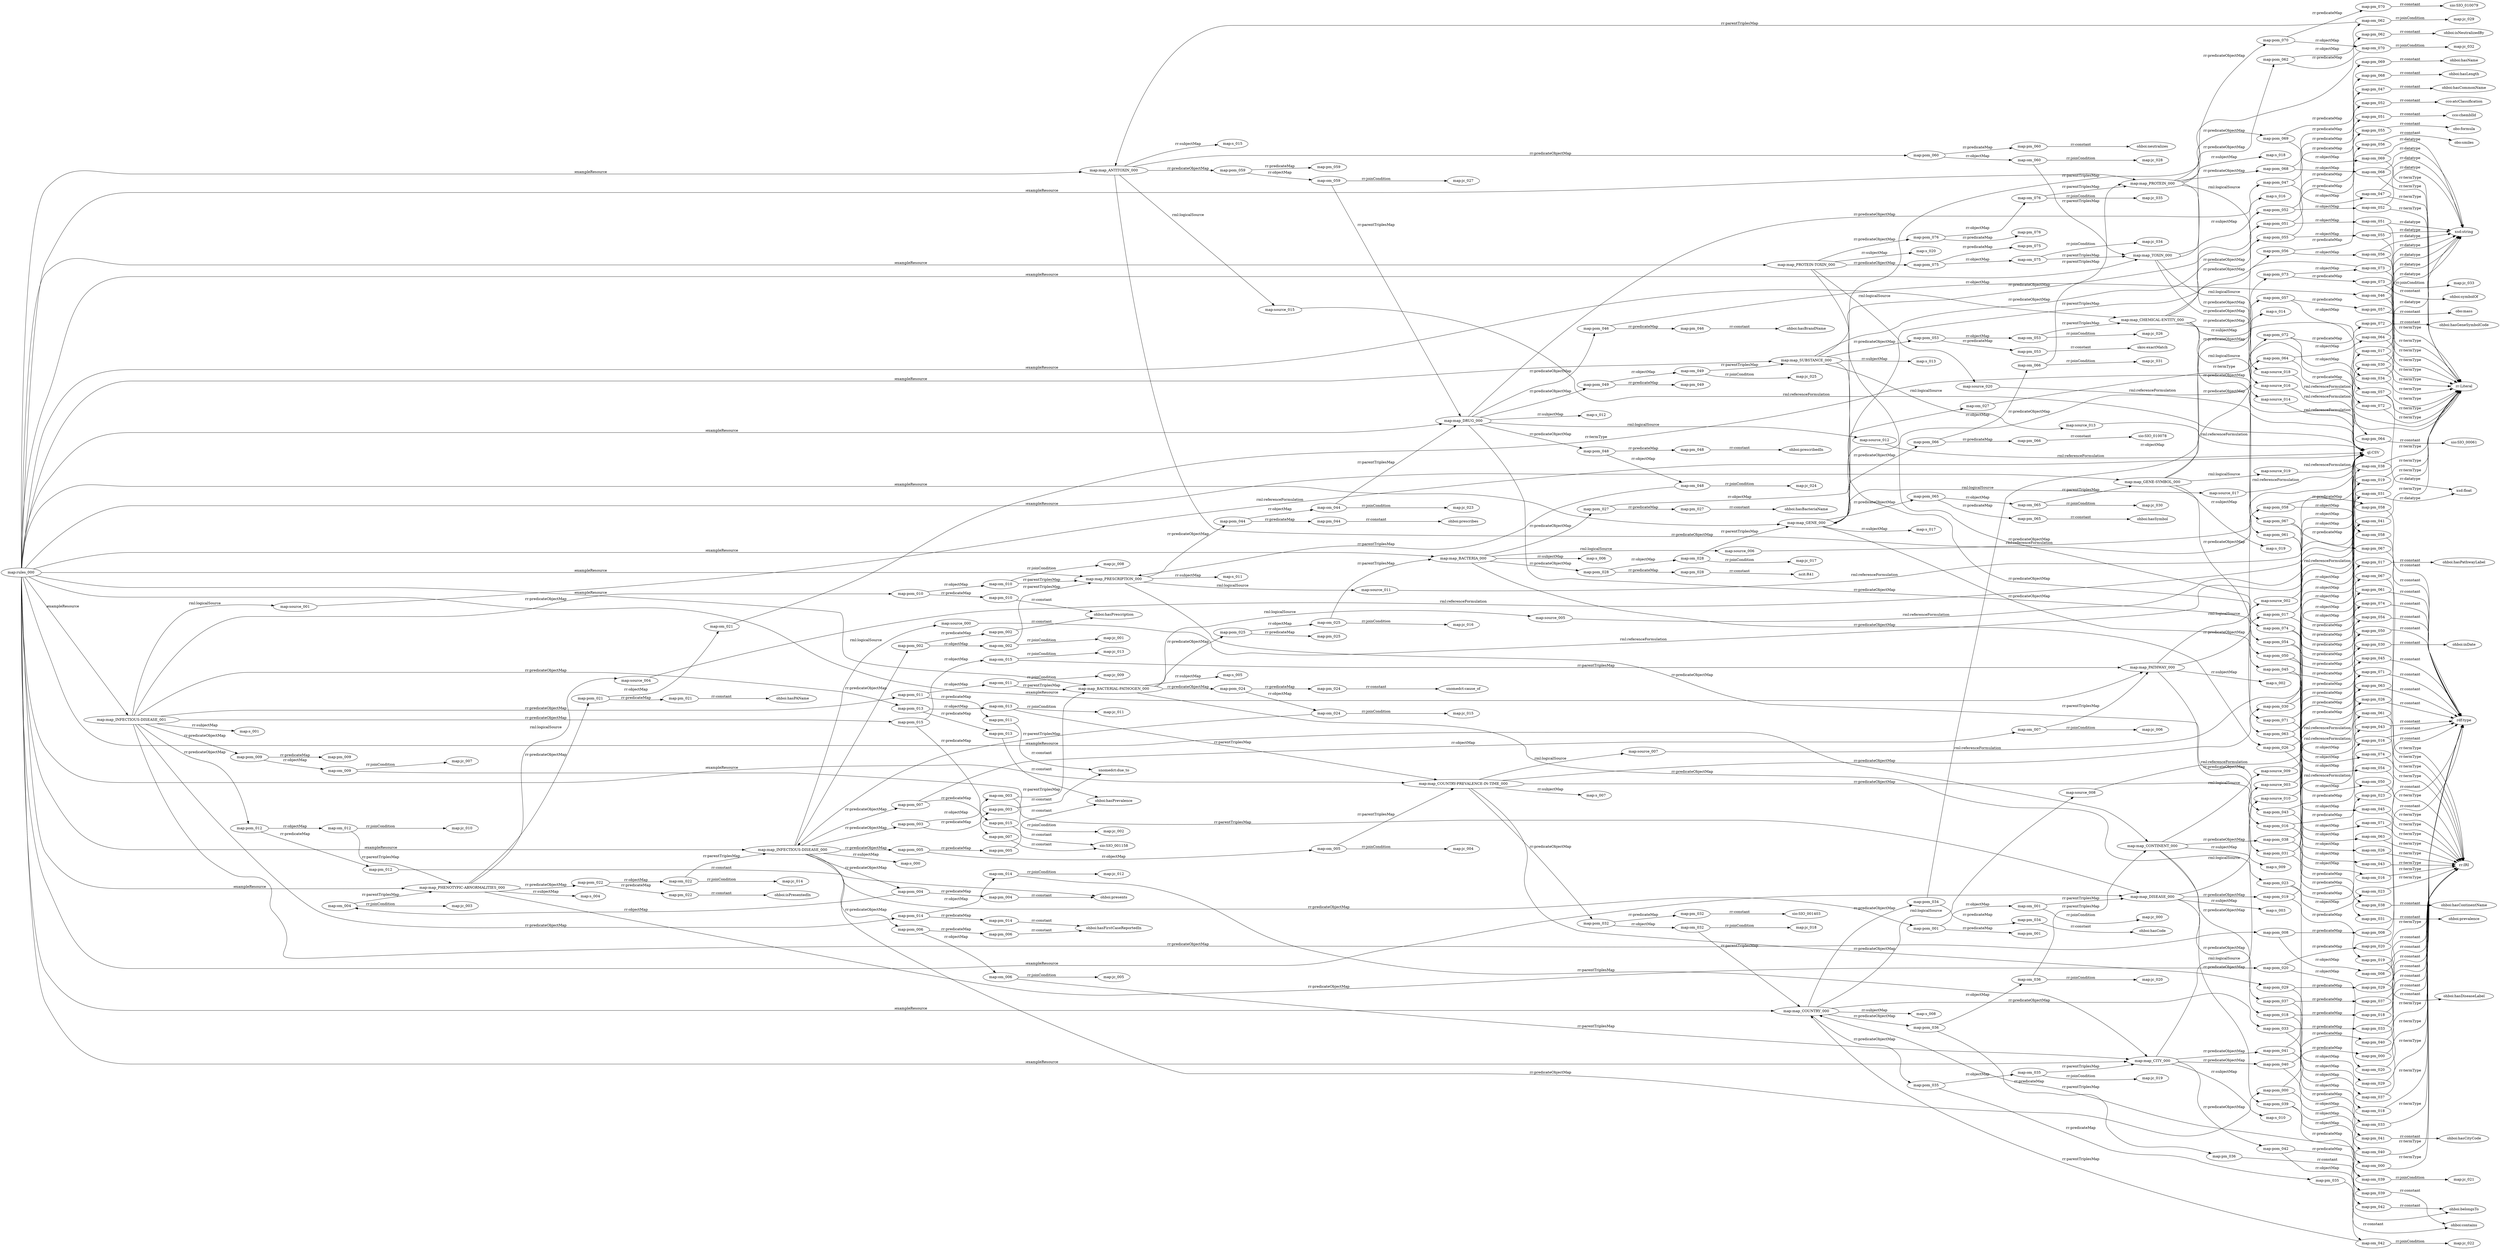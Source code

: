 digraph ar2dtool_diagram { 
rankdir=LR;
size="1501"
	"map:om_004" -> "map:map_PHENOTYPIC-ABNORMALITIES_000" [ label = "rr:parentTriplesMap" ];
	"map:om_004" -> "map:jc_003" [ label = "rr:joinCondition" ];
	"map:source_009" -> "ql:CSV" [ label = "rml:referenceFormulation" ];
	"map:pm_008" -> "rdf:type" [ label = "rr:constant" ];
	"map:map_PROTEIN_000" -> "map:s_018" [ label = "rr:subjectMap" ];
	"map:map_PROTEIN_000" -> "map:pom_070" [ label = "rr:predicateObjectMap" ];
	"map:map_PROTEIN_000" -> "map:pom_069" [ label = "rr:predicateObjectMap" ];
	"map:map_PROTEIN_000" -> "map:pom_068" [ label = "rr:predicateObjectMap" ];
	"map:map_PROTEIN_000" -> "map:pom_067" [ label = "rr:predicateObjectMap" ];
	"map:map_PROTEIN_000" -> "map:source_018" [ label = "rml:logicalSource" ];
	"map:rules_000" -> "map:map_CONTINENT_000" [ label = ":exampleResource" ];
	"map:rules_000" -> "map:map_INFECTIOUS-DISEASE_000" [ label = ":exampleResource" ];
	"map:rules_000" -> "map:map_ANTITOXIN_000" [ label = ":exampleResource" ];
	"map:rules_000" -> "map:map_PHENOTYPIC-ABNORMALITIES_000" [ label = ":exampleResource" ];
	"map:rules_000" -> "map:map_PROTEIN_000" [ label = ":exampleResource" ];
	"map:rules_000" -> "map:map_INFECTIOUS-DISEASE_001" [ label = ":exampleResource" ];
	"map:rules_000" -> "map:map_COUNTRY_000" [ label = ":exampleResource" ];
	"map:rules_000" -> "map:map_CHEMICAL-ENTITY_000" [ label = ":exampleResource" ];
	"map:rules_000" -> "map:map_PRESCRIPTION_000" [ label = ":exampleResource" ];
	"map:rules_000" -> "map:map_GENE_000" [ label = ":exampleResource" ];
	"map:rules_000" -> "map:map_DISEASE_000" [ label = ":exampleResource" ];
	"map:rules_000" -> "map:map_DRUG_000" [ label = ":exampleResource" ];
	"map:rules_000" -> "map:map_BACTERIA_000" [ label = ":exampleResource" ];
	"map:rules_000" -> "map:map_GENE-SYMBOL_000" [ label = ":exampleResource" ];
	"map:rules_000" -> "map:map_TOXIN_000" [ label = ":exampleResource" ];
	"map:rules_000" -> "map:map_CITY_000" [ label = ":exampleResource" ];
	"map:rules_000" -> "map:map_PROTEIN-TOXIN_000" [ label = ":exampleResource" ];
	"map:rules_000" -> "map:map_PATHWAY_000" [ label = ":exampleResource" ];
	"map:rules_000" -> "map:map_SUBSTANCE_000" [ label = ":exampleResource" ];
	"map:rules_000" -> "map:map_BACTERIAL-PATHOGEN_000" [ label = ":exampleResource" ];
	"map:rules_000" -> "map:map_COUNTRY-PREVALENCE-IN-TIME_000" [ label = ":exampleResource" ];
	"map:map_TOXIN_000" -> "map:s_016" [ label = "rr:subjectMap" ];
	"map:map_TOXIN_000" -> "map:pom_062" [ label = "rr:predicateObjectMap" ];
	"map:map_TOXIN_000" -> "map:pom_061" [ label = "rr:predicateObjectMap" ];
	"map:map_TOXIN_000" -> "map:source_016" [ label = "rml:logicalSource" ];
	"map:om_075" -> "map:map_TOXIN_000" [ label = "rr:parentTriplesMap" ];
	"map:om_075" -> "map:jc_034" [ label = "rr:joinCondition" ];
	"map:pom_057" -> "map:pm_057" [ label = "rr:predicateMap" ];
	"map:pom_057" -> "map:om_057" [ label = "rr:objectMap" ];
	"map:om_054" -> "rr:IRI" [ label = "rr:termType" ];
	"map:pom_036" -> "map:pm_036" [ label = "rr:predicateMap" ];
	"map:pom_036" -> "map:om_036" [ label = "rr:objectMap" ];
	"map:om_033" -> "rr:IRI" [ label = "rr:termType" ];
	"map:pm_058" -> "rdf:type" [ label = "rr:constant" ];
	"map:om_012" -> "map:map_PHENOTYPIC-ABNORMALITIES_000" [ label = "rr:parentTriplesMap" ];
	"map:om_012" -> "map:jc_010" [ label = "rr:joinCondition" ];
	"map:pom_015" -> "map:pm_015" [ label = "rr:predicateMap" ];
	"map:pom_015" -> "map:om_015" [ label = "rr:objectMap" ];
	"map:pm_037" -> "rdf:type" [ label = "rr:constant" ];
	"map:source_017" -> "ql:CSV" [ label = "rml:referenceFormulation" ];
	"map:pm_016" -> "rdf:type" [ label = "rr:constant" ];
	"map:pom_023" -> "map:pm_023" [ label = "rr:predicateMap" ];
	"map:pom_023" -> "map:om_023" [ label = "rr:objectMap" ];
	"map:pom_065" -> "map:pm_065" [ label = "rr:predicateMap" ];
	"map:pom_065" -> "map:om_065" [ label = "rr:objectMap" ];
	"map:om_062" -> "map:map_ANTITOXIN_000" [ label = "rr:parentTriplesMap" ];
	"map:om_062" -> "map:jc_029" [ label = "rr:joinCondition" ];
	"map:pom_044" -> "map:pm_044" [ label = "rr:predicateMap" ];
	"map:pom_044" -> "map:om_044" [ label = "rr:objectMap" ];
	"map:om_041" -> "rr:Literal" [ label = "rr:termType" ];
	"map:pm_066" -> "sio:SIO_010078" [ label = "rr:constant" ];
	"map:source_004" -> "ql:CSV" [ label = "rml:referenceFormulation" ];
	"map:om_020" -> "rr:IRI" [ label = "rr:termType" ];
	"map:pm_045" -> "rdf:type" [ label = "rr:constant" ];
	"map:map_PHENOTYPIC-ABNORMALITIES_000" -> "map:s_004" [ label = "rr:subjectMap" ];
	"map:map_PHENOTYPIC-ABNORMALITIES_000" -> "map:pom_022" [ label = "rr:predicateObjectMap" ];
	"map:map_PHENOTYPIC-ABNORMALITIES_000" -> "map:pom_021" [ label = "rr:predicateObjectMap" ];
	"map:map_PHENOTYPIC-ABNORMALITIES_000" -> "map:pom_020" [ label = "rr:predicateObjectMap" ];
	"map:map_PHENOTYPIC-ABNORMALITIES_000" -> "map:source_004" [ label = "rml:logicalSource" ];
	"map:pom_002" -> "map:pm_002" [ label = "rr:predicateMap" ];
	"map:pom_002" -> "map:om_002" [ label = "rr:objectMap" ];
	"map:pm_024" -> "snomedct:cause_of" [ label = "rr:constant" ];
	"map:map_GENE_000" -> "map:s_017" [ label = "rr:subjectMap" ];
	"map:map_GENE_000" -> "map:pom_066" [ label = "rr:predicateObjectMap" ];
	"map:map_GENE_000" -> "map:pom_065" [ label = "rr:predicateObjectMap" ];
	"map:map_GENE_000" -> "map:pom_064" [ label = "rr:predicateObjectMap" ];
	"map:map_GENE_000" -> "map:pom_063" [ label = "rr:predicateObjectMap" ];
	"map:map_GENE_000" -> "map:source_017" [ label = "rml:logicalSource" ];
	"map:pm_003" -> "snomedct:due_to" [ label = "rr:constant" ];
	"map:pom_073" -> "map:pm_073" [ label = "rr:predicateMap" ];
	"map:pom_073" -> "map:om_073" [ label = "rr:objectMap" ];
	"map:om_070" -> "map:map_GENE_000" [ label = "rr:parentTriplesMap" ];
	"map:om_070" -> "map:jc_032" [ label = "rr:joinCondition" ];
	"map:pm_074" -> "rdf:type" [ label = "rr:constant" ];
	"map:pom_052" -> "map:pm_052" [ label = "rr:predicateMap" ];
	"map:pom_052" -> "map:om_052" [ label = "rr:objectMap" ];
	"map:pom_010" -> "map:pm_010" [ label = "rr:predicateMap" ];
	"map:pom_010" -> "map:om_010" [ label = "rr:objectMap" ];
	"map:om_049" -> "map:map_SUBSTANCE_000" [ label = "rr:parentTriplesMap" ];
	"map:om_049" -> "map:jc_025" [ label = "rr:joinCondition" ];
	"map:pom_031" -> "map:pm_031" [ label = "rr:predicateMap" ];
	"map:pom_031" -> "map:om_031" [ label = "rr:objectMap" ];
	"map:pm_053" -> "skos:exactMatch" [ label = "rr:constant" ];
	"map:om_028" -> "map:map_GENE_000" [ label = "rr:parentTriplesMap" ];
	"map:om_028" -> "map:jc_017" [ label = "rr:joinCondition" ];
	"map:source_012" -> "ql:CSV" [ label = "rml:referenceFormulation" ];
	"map:pm_032" -> "sio:SIO_001403" [ label = "rr:constant" ];
	"map:om_007" -> "map:map_PATHWAY_000" [ label = "rr:parentTriplesMap" ];
	"map:om_007" -> "map:jc_006" [ label = "rr:joinCondition" ];
	"map:map_DRUG_000" -> "map:s_012" [ label = "rr:subjectMap" ];
	"map:map_DRUG_000" -> "map:pom_049" [ label = "rr:predicateObjectMap" ];
	"map:map_DRUG_000" -> "map:pom_048" [ label = "rr:predicateObjectMap" ];
	"map:map_DRUG_000" -> "map:pom_047" [ label = "rr:predicateObjectMap" ];
	"map:map_DRUG_000" -> "map:pom_046" [ label = "rr:predicateObjectMap" ];
	"map:map_DRUG_000" -> "map:pom_045" [ label = "rr:predicateObjectMap" ];
	"map:map_DRUG_000" -> "map:source_012" [ label = "rml:logicalSource" ];
	"map:pm_011" -> "snomedct:due_to" [ label = "rr:constant" ];
	"map:map_BACTERIA_000" -> "map:s_006" [ label = "rr:subjectMap" ];
	"map:map_BACTERIA_000" -> "map:pom_028" [ label = "rr:predicateObjectMap" ];
	"map:map_BACTERIA_000" -> "map:pom_027" [ label = "rr:predicateObjectMap" ];
	"map:map_BACTERIA_000" -> "map:pom_026" [ label = "rr:predicateObjectMap" ];
	"map:map_BACTERIA_000" -> "map:source_006" [ label = "rml:logicalSource" ];
	"map:pom_060" -> "map:pm_060" [ label = "rr:predicateMap" ];
	"map:pom_060" -> "map:om_060" [ label = "rr:objectMap" ];
	"map:pm_061" -> "rdf:type" [ label = "rr:constant" ];
	"map:om_057" -> "rr:Literal" [ label = "rr:termType" ];
	"map:om_057" -> "xsd:float" [ label = "rr:datatype" ];
	"map:source_020" -> "ql:CSV" [ label = "rml:referenceFormulation" ];
	"map:pom_039" -> "map:pm_039" [ label = "rr:predicateMap" ];
	"map:pom_039" -> "map:om_039" [ label = "rr:objectMap" ];
	"map:om_036" -> "map:map_CONTINENT_000" [ label = "rr:parentTriplesMap" ];
	"map:om_036" -> "map:jc_020" [ label = "rr:joinCondition" ];
	"map:pom_018" -> "map:pm_018" [ label = "rr:predicateMap" ];
	"map:pom_018" -> "map:om_018" [ label = "rr:objectMap" ];
	"map:pm_040" -> "rdf:type" [ label = "rr:constant" ];
	"map:om_015" -> "map:map_PATHWAY_000" [ label = "rr:parentTriplesMap" ];
	"map:om_015" -> "map:jc_013" [ label = "rr:joinCondition" ];
	"map:pm_019" -> "ohboi:hasDiseaseLabel" [ label = "rr:constant" ];
	"map:map_CONTINENT_000" -> "map:s_009" [ label = "rr:subjectMap" ];
	"map:map_CONTINENT_000" -> "map:pom_039" [ label = "rr:predicateObjectMap" ];
	"map:map_CONTINENT_000" -> "map:pom_038" [ label = "rr:predicateObjectMap" ];
	"map:map_CONTINENT_000" -> "map:pom_037" [ label = "rr:predicateObjectMap" ];
	"map:map_CONTINENT_000" -> "map:source_009" [ label = "rml:logicalSource" ];
	"map:pom_068" -> "map:pm_068" [ label = "rr:predicateMap" ];
	"map:pom_068" -> "map:om_068" [ label = "rr:objectMap" ];
	"map:om_065" -> "map:map_GENE-SYMBOL_000" [ label = "rr:parentTriplesMap" ];
	"map:om_065" -> "map:jc_030" [ label = "rr:joinCondition" ];
	"map:pm_069" -> "ohboi:hasName" [ label = "rr:constant" ];
	"map:pom_047" -> "map:pm_047" [ label = "rr:predicateMap" ];
	"map:pom_047" -> "map:om_047" [ label = "rr:objectMap" ];
	"map:om_044" -> "map:map_DRUG_000" [ label = "rr:parentTriplesMap" ];
	"map:om_044" -> "map:jc_023" [ label = "rr:joinCondition" ];
	"map:pm_048" -> "ohboi:prescribedIn" [ label = "rr:constant" ];
	"map:pom_026" -> "map:pm_026" [ label = "rr:predicateMap" ];
	"map:pom_026" -> "map:om_026" [ label = "rr:objectMap" ];
	"map:om_023" -> "rr:IRI" [ label = "rr:termType" ];
	"map:pm_027" -> "ohboi:hasBacteriaName" [ label = "rr:constant" ];
	"map:pom_005" -> "map:pm_005" [ label = "rr:predicateMap" ];
	"map:pom_005" -> "map:om_005" [ label = "rr:objectMap" ];
	"map:om_002" -> "map:map_PRESCRIPTION_000" [ label = "rr:parentTriplesMap" ];
	"map:om_002" -> "map:jc_001" [ label = "rr:joinCondition" ];
	"map:source_007" -> "ql:CSV" [ label = "rml:referenceFormulation" ];
	"map:pm_006" -> "ohboi:hasFirstCaseReportedIn" [ label = "rr:constant" ];
	"map:map_COUNTRY_000" -> "map:s_008" [ label = "rr:subjectMap" ];
	"map:map_COUNTRY_000" -> "map:pom_036" [ label = "rr:predicateObjectMap" ];
	"map:map_COUNTRY_000" -> "map:pom_035" [ label = "rr:predicateObjectMap" ];
	"map:map_COUNTRY_000" -> "map:pom_034" [ label = "rr:predicateObjectMap" ];
	"map:map_COUNTRY_000" -> "map:pom_033" [ label = "rr:predicateObjectMap" ];
	"map:map_COUNTRY_000" -> "map:source_008" [ label = "rml:logicalSource" ];
	"map:pom_076" -> "map:pm_076" [ label = "rr:predicateMap" ];
	"map:pom_076" -> "map:om_076" [ label = "rr:objectMap" ];
	"map:om_073" -> "map:map_GENE_000" [ label = "rr:parentTriplesMap" ];
	"map:om_073" -> "map:jc_033" [ label = "rr:joinCondition" ];
	"map:pm_035" -> "ohboi:contains" [ label = "rr:constant" ];
	"map:pom_055" -> "map:pm_055" [ label = "rr:predicateMap" ];
	"map:pom_055" -> "map:om_055" [ label = "rr:objectMap" ];
	"map:om_052" -> "rr:Literal" [ label = "rr:termType" ];
	"map:om_052" -> "xsd:string" [ label = "rr:datatype" ];
	"map:pm_056" -> "obo:smiles" [ label = "rr:constant" ];
	"map:pom_034" -> "map:pm_034" [ label = "rr:predicateMap" ];
	"map:pom_034" -> "map:om_034" [ label = "rr:objectMap" ];
	"map:om_031" -> "rr:Literal" [ label = "rr:termType" ];
	"map:om_031" -> "xsd:float" [ label = "rr:datatype" ];
	"map:map_INFECTIOUS-DISEASE_000" -> "map:pom_002" [ label = "rr:predicateObjectMap" ];
	"map:map_INFECTIOUS-DISEASE_000" -> "map:pom_005" [ label = "rr:predicateObjectMap" ];
	"map:map_INFECTIOUS-DISEASE_000" -> "map:pom_000" [ label = "rr:predicateObjectMap" ];
	"map:map_INFECTIOUS-DISEASE_000" -> "map:pom_003" [ label = "rr:predicateObjectMap" ];
	"map:map_INFECTIOUS-DISEASE_000" -> "map:source_000" [ label = "rml:logicalSource" ];
	"map:map_INFECTIOUS-DISEASE_000" -> "map:s_000" [ label = "rr:subjectMap" ];
	"map:map_INFECTIOUS-DISEASE_000" -> "map:pom_006" [ label = "rr:predicateObjectMap" ];
	"map:map_INFECTIOUS-DISEASE_000" -> "map:pom_001" [ label = "rr:predicateObjectMap" ];
	"map:map_INFECTIOUS-DISEASE_000" -> "map:pom_004" [ label = "rr:predicateObjectMap" ];
	"map:map_INFECTIOUS-DISEASE_000" -> "map:pom_007" [ label = "rr:predicateObjectMap" ];
	"map:pom_013" -> "map:pm_013" [ label = "rr:predicateMap" ];
	"map:pom_013" -> "map:om_013" [ label = "rr:objectMap" ];
	"map:om_010" -> "map:map_PRESCRIPTION_000" [ label = "rr:parentTriplesMap" ];
	"map:om_010" -> "map:jc_008" [ label = "rr:joinCondition" ];
	"map:source_015" -> "ql:CSV" [ label = "rml:referenceFormulation" ];
	"map:pm_014" -> "ohboi:hasFirstCaseReportedIn" [ label = "rr:constant" ];
	"map:pom_063" -> "map:pm_063" [ label = "rr:predicateMap" ];
	"map:pom_063" -> "map:om_063" [ label = "rr:objectMap" ];
	"map:om_060" -> "map:map_TOXIN_000" [ label = "rr:parentTriplesMap" ];
	"map:om_060" -> "map:jc_028" [ label = "rr:joinCondition" ];
	"map:pom_042" -> "map:pm_042" [ label = "rr:predicateMap" ];
	"map:pom_042" -> "map:om_042" [ label = "rr:objectMap" ];
	"map:pm_064" -> "sio:SIO_00061" [ label = "rr:constant" ];
	"map:om_039" -> "map:map_COUNTRY_000" [ label = "rr:parentTriplesMap" ];
	"map:om_039" -> "map:jc_021" [ label = "rr:joinCondition" ];
	"map:pom_021" -> "map:pm_021" [ label = "rr:predicateMap" ];
	"map:pom_021" -> "map:om_021" [ label = "rr:objectMap" ];
	"map:pm_043" -> "rdf:type" [ label = "rr:constant" ];
	"map:om_018" -> "rr:IRI" [ label = "rr:termType" ];
	"map:pom_000" -> "map:pm_000" [ label = "rr:predicateMap" ];
	"map:pom_000" -> "map:om_000" [ label = "rr:objectMap" ];
	"map:pm_022" -> "ohboi:isPresentedIn" [ label = "rr:constant" ];
	"map:source_002" -> "ql:CSV" [ label = "rml:referenceFormulation" ];
	"map:map_GENE-SYMBOL_000" -> "map:s_019" [ label = "rr:subjectMap" ];
	"map:map_GENE-SYMBOL_000" -> "map:pom_073" [ label = "rr:predicateObjectMap" ];
	"map:map_GENE-SYMBOL_000" -> "map:pom_072" [ label = "rr:predicateObjectMap" ];
	"map:map_GENE-SYMBOL_000" -> "map:pom_071" [ label = "rr:predicateObjectMap" ];
	"map:map_GENE-SYMBOL_000" -> "map:source_019" [ label = "rml:logicalSource" ];
	"map:pom_071" -> "map:pm_071" [ label = "rr:predicateMap" ];
	"map:pom_071" -> "map:om_071" [ label = "rr:objectMap" ];
	"map:pom_008" -> "map:pm_008" [ label = "rr:predicateMap" ];
	"map:pom_008" -> "map:om_008" [ label = "rr:objectMap" ];
	"map:om_068" -> "rr:Literal" [ label = "rr:termType" ];
	"map:om_068" -> "xsd:string" [ label = "rr:datatype" ];
	"map:pom_050" -> "map:pm_050" [ label = "rr:predicateMap" ];
	"map:pom_050" -> "map:om_050" [ label = "rr:objectMap" ];
	"map:pm_072" -> "ohboi:hasGeneSymbolCode" [ label = "rr:constant" ];
	"map:om_047" -> "rr:Literal" [ label = "rr:termType" ];
	"map:om_047" -> "xsd:string" [ label = "rr:datatype" ];
	"map:pom_029" -> "map:pm_029" [ label = "rr:predicateMap" ];
	"map:pom_029" -> "map:om_029" [ label = "rr:objectMap" ];
	"map:pm_051" -> "cco:chemblId" [ label = "rr:constant" ];
	"map:om_026" -> "rr:IRI" [ label = "rr:termType" ];
	"map:om_005" -> "map:map_COUNTRY-PREVALENCE-IN-TIME_000" [ label = "rr:parentTriplesMap" ];
	"map:om_005" -> "map:jc_004" [ label = "rr:joinCondition" ];
	"map:pm_030" -> "ohboi:inDate" [ label = "rr:constant" ];
	"map:source_010" -> "ql:CSV" [ label = "rml:referenceFormulation" ];
	"map:om_076" -> "map:map_PROTEIN_000" [ label = "rr:parentTriplesMap" ];
	"map:om_076" -> "map:jc_035" [ label = "rr:joinCondition" ];
	"map:map_ANTITOXIN_000" -> "map:s_015" [ label = "rr:subjectMap" ];
	"map:map_ANTITOXIN_000" -> "map:pom_060" [ label = "rr:predicateObjectMap" ];
	"map:map_ANTITOXIN_000" -> "map:pom_059" [ label = "rr:predicateObjectMap" ];
	"map:map_ANTITOXIN_000" -> "map:pom_058" [ label = "rr:predicateObjectMap" ];
	"map:map_ANTITOXIN_000" -> "map:source_015" [ label = "rml:logicalSource" ];
	"map:pom_058" -> "map:pm_058" [ label = "rr:predicateMap" ];
	"map:pom_058" -> "map:om_058" [ label = "rr:objectMap" ];
	"map:om_055" -> "rr:Literal" [ label = "rr:termType" ];
	"map:om_055" -> "xsd:string" [ label = "rr:datatype" ];
	"map:pom_037" -> "map:pm_037" [ label = "rr:predicateMap" ];
	"map:pom_037" -> "map:om_037" [ label = "rr:objectMap" ];
	"map:om_034" -> "rr:Literal" [ label = "rr:termType" ];
	"map:om_034" -> "xsd:string" [ label = "rr:datatype" ];
	"map:pom_016" -> "map:pm_016" [ label = "rr:predicateMap" ];
	"map:pom_016" -> "map:om_016" [ label = "rr:objectMap" ];
	"map:om_013" -> "map:map_COUNTRY-PREVALENCE-IN-TIME_000" [ label = "rr:parentTriplesMap" ];
	"map:om_013" -> "map:jc_011" [ label = "rr:joinCondition" ];
	"map:pm_038" -> "ohboi:hasContinentName" [ label = "rr:constant" ];
	"map:source_018" -> "ql:CSV" [ label = "rml:referenceFormulation" ];
	"map:pm_017" -> "ohboi:hasPathwayLabel" [ label = "rr:constant" ];
	"map:map_PRESCRIPTION_000" -> "map:s_011" [ label = "rr:subjectMap" ];
	"map:map_PRESCRIPTION_000" -> "map:pom_044" [ label = "rr:predicateObjectMap" ];
	"map:map_PRESCRIPTION_000" -> "map:pom_043" [ label = "rr:predicateObjectMap" ];
	"map:map_PRESCRIPTION_000" -> "map:source_011" [ label = "rml:logicalSource" ];
	"map:pom_066" -> "map:pm_066" [ label = "rr:predicateMap" ];
	"map:pom_066" -> "map:om_066" [ label = "rr:objectMap" ];
	"map:om_063" -> "rr:IRI" [ label = "rr:termType" ];
	"map:pm_067" -> "rdf:type" [ label = "rr:constant" ];
	"map:pom_045" -> "map:pm_045" [ label = "rr:predicateMap" ];
	"map:pom_045" -> "map:om_045" [ label = "rr:objectMap" ];
	"map:om_042" -> "map:map_COUNTRY_000" [ label = "rr:parentTriplesMap" ];
	"map:om_042" -> "map:jc_022" [ label = "rr:joinCondition" ];
	"map:pm_046" -> "ohboi:hasBrandName" [ label = "rr:constant" ];
	"map:pom_024" -> "map:pm_024" [ label = "rr:predicateMap" ];
	"map:pom_024" -> "map:om_024" [ label = "rr:objectMap" ];
	"map:om_021" -> "rr:Literal" [ label = "rr:termType" ];
	"map:pom_003" -> "map:pm_003" [ label = "rr:predicateMap" ];
	"map:pom_003" -> "map:om_003" [ label = "rr:objectMap" ];
	"map:om_000" -> "rr:IRI" [ label = "rr:termType" ];
	"map:source_005" -> "ql:CSV" [ label = "rml:referenceFormulation" ];
	"map:pm_004" -> "ohboi:presents" [ label = "rr:constant" ];
	"map:map_BACTERIAL-PATHOGEN_000" -> "map:s_005" [ label = "rr:subjectMap" ];
	"map:map_BACTERIAL-PATHOGEN_000" -> "map:pom_025" [ label = "rr:predicateObjectMap" ];
	"map:map_BACTERIAL-PATHOGEN_000" -> "map:pom_024" [ label = "rr:predicateObjectMap" ];
	"map:map_BACTERIAL-PATHOGEN_000" -> "map:pom_023" [ label = "rr:predicateObjectMap" ];
	"map:map_BACTERIAL-PATHOGEN_000" -> "map:source_005" [ label = "rml:logicalSource" ];
	"map:pom_074" -> "map:pm_074" [ label = "rr:predicateMap" ];
	"map:pom_074" -> "map:om_074" [ label = "rr:objectMap" ];
	"map:om_071" -> "rr:IRI" [ label = "rr:termType" ];
	"map:pom_053" -> "map:pm_053" [ label = "rr:predicateMap" ];
	"map:pom_053" -> "map:om_053" [ label = "rr:objectMap" ];
	"map:om_050" -> "rr:IRI" [ label = "rr:termType" ];
	"map:pm_033" -> "rdf:type" [ label = "rr:constant" ];
	"map:pom_032" -> "map:pm_032" [ label = "rr:predicateMap" ];
	"map:pom_032" -> "map:om_032" [ label = "rr:objectMap" ];
	"map:pm_054" -> "rdf:type" [ label = "rr:constant" ];
	"map:om_029" -> "rr:IRI" [ label = "rr:termType" ];
	"map:pom_011" -> "map:pm_011" [ label = "rr:predicateMap" ];
	"map:pom_011" -> "map:om_011" [ label = "rr:objectMap" ];
	"map:source_013" -> "ql:CSV" [ label = "rml:referenceFormulation" ];
	"map:om_008" -> "rr:IRI" [ label = "rr:termType" ];
	"map:pm_012" -> "ohboi:presents" [ label = "rr:constant" ];
	"map:pom_061" -> "map:pm_061" [ label = "rr:predicateMap" ];
	"map:pom_061" -> "map:om_061" [ label = "rr:objectMap" ];
	"map:om_058" -> "rr:IRI" [ label = "rr:termType" ];
	"map:pom_040" -> "map:pm_040" [ label = "rr:predicateMap" ];
	"map:pom_040" -> "map:om_040" [ label = "rr:objectMap" ];
	"map:pm_062" -> "ohboi:isNeutralizedBy" [ label = "rr:constant" ];
	"map:om_037" -> "rr:IRI" [ label = "rr:termType" ];
	"map:pm_041" -> "ohboi:hasCityCode" [ label = "rr:constant" ];
	"map:pom_019" -> "map:pm_019" [ label = "rr:predicateMap" ];
	"map:pom_019" -> "map:om_019" [ label = "rr:objectMap" ];
	"map:om_016" -> "rr:IRI" [ label = "rr:termType" ];
	"map:pm_020" -> "rdf:type" [ label = "rr:constant" ];
	"map:source_000" -> "ql:CSV" [ label = "rml:referenceFormulation" ];
	"map:map_CITY_000" -> "map:s_010" [ label = "rr:subjectMap" ];
	"map:map_CITY_000" -> "map:pom_042" [ label = "rr:predicateObjectMap" ];
	"map:map_CITY_000" -> "map:pom_041" [ label = "rr:predicateObjectMap" ];
	"map:map_CITY_000" -> "map:pom_040" [ label = "rr:predicateObjectMap" ];
	"map:map_CITY_000" -> "map:source_010" [ label = "rml:logicalSource" ];
	"map:pom_069" -> "map:pm_069" [ label = "rr:predicateMap" ];
	"map:pom_069" -> "map:om_069" [ label = "rr:objectMap" ];
	"map:om_066" -> "map:map_PROTEIN_000" [ label = "rr:parentTriplesMap" ];
	"map:om_066" -> "map:jc_031" [ label = "rr:joinCondition" ];
	"map:pm_070" -> "sio:SIO_010079" [ label = "rr:constant" ];
	"map:pom_048" -> "map:pm_048" [ label = "rr:predicateMap" ];
	"map:pom_048" -> "map:om_048" [ label = "rr:objectMap" ];
	"map:om_045" -> "rr:IRI" [ label = "rr:termType" ];
	"map:map_DISEASE_000" -> "map:s_003" [ label = "rr:subjectMap" ];
	"map:map_DISEASE_000" -> "map:pom_019" [ label = "rr:predicateObjectMap" ];
	"map:map_DISEASE_000" -> "map:pom_018" [ label = "rr:predicateObjectMap" ];
	"map:map_DISEASE_000" -> "map:source_003" [ label = "rml:logicalSource" ];
	"map:pom_027" -> "map:pm_027" [ label = "rr:predicateMap" ];
	"map:pom_027" -> "map:om_027" [ label = "rr:objectMap" ];
	"map:om_024" -> "map:map_INFECTIOUS-DISEASE_000" [ label = "rr:parentTriplesMap" ];
	"map:om_024" -> "map:jc_015" [ label = "rr:joinCondition" ];
	"map:om_003" -> "map:map_BACTERIAL-PATHOGEN_000" [ label = "rr:parentTriplesMap" ];
	"map:om_003" -> "map:jc_002" [ label = "rr:joinCondition" ];
	"map:pom_006" -> "map:pm_006" [ label = "rr:predicateMap" ];
	"map:pom_006" -> "map:om_006" [ label = "rr:objectMap" ];
	"map:pm_028" -> "ncit:R41" [ label = "rr:constant" ];
	"map:source_008" -> "ql:CSV" [ label = "rml:referenceFormulation" ];
	"map:pm_007" -> "sio:SIO_001158" [ label = "rr:constant" ];
	"map:map_PATHWAY_000" -> "map:s_002" [ label = "rr:subjectMap" ];
	"map:map_PATHWAY_000" -> "map:pom_017" [ label = "rr:predicateObjectMap" ];
	"map:map_PATHWAY_000" -> "map:pom_016" [ label = "rr:predicateObjectMap" ];
	"map:map_PATHWAY_000" -> "map:source_002" [ label = "rml:logicalSource" ];
	"map:om_074" -> "rr:IRI" [ label = "rr:termType" ];
	"map:om_011" -> "map:map_BACTERIAL-PATHOGEN_000" [ label = "rr:parentTriplesMap" ];
	"map:om_011" -> "map:jc_009" [ label = "rr:joinCondition" ];
	"map:pom_056" -> "map:pm_056" [ label = "rr:predicateMap" ];
	"map:pom_056" -> "map:om_056" [ label = "rr:objectMap" ];
	"map:om_053" -> "map:map_CHEMICAL-ENTITY_000" [ label = "rr:parentTriplesMap" ];
	"map:om_053" -> "map:jc_026" [ label = "rr:joinCondition" ];
	"map:pm_057" -> "obo:mass" [ label = "rr:constant" ];
	"map:pom_035" -> "map:pm_035" [ label = "rr:predicateMap" ];
	"map:pom_035" -> "map:om_035" [ label = "rr:objectMap" ];
	"map:om_032" -> "map:map_COUNTRY_000" [ label = "rr:parentTriplesMap" ];
	"map:om_032" -> "map:jc_018" [ label = "rr:joinCondition" ];
	"map:map_INFECTIOUS-DISEASE_001" -> "map:pom_012" [ label = "rr:predicateObjectMap" ];
	"map:map_INFECTIOUS-DISEASE_001" -> "map:pom_011" [ label = "rr:predicateObjectMap" ];
	"map:map_INFECTIOUS-DISEASE_001" -> "map:pom_010" [ label = "rr:predicateObjectMap" ];
	"map:map_INFECTIOUS-DISEASE_001" -> "map:pom_015" [ label = "rr:predicateObjectMap" ];
	"map:map_INFECTIOUS-DISEASE_001" -> "map:source_001" [ label = "rml:logicalSource" ];
	"map:map_INFECTIOUS-DISEASE_001" -> "map:pom_009" [ label = "rr:predicateObjectMap" ];
	"map:map_INFECTIOUS-DISEASE_001" -> "map:pom_008" [ label = "rr:predicateObjectMap" ];
	"map:map_INFECTIOUS-DISEASE_001" -> "map:pom_014" [ label = "rr:predicateObjectMap" ];
	"map:map_INFECTIOUS-DISEASE_001" -> "map:s_001" [ label = "rr:subjectMap" ];
	"map:map_INFECTIOUS-DISEASE_001" -> "map:pom_013" [ label = "rr:predicateObjectMap" ];
	"map:pom_014" -> "map:pm_014" [ label = "rr:predicateMap" ];
	"map:pom_014" -> "map:om_014" [ label = "rr:objectMap" ];
	"map:pm_036" -> "ohboi:belongsTo" [ label = "rr:constant" ];
	"map:source_016" -> "ql:CSV" [ label = "rml:referenceFormulation" ];
	"map:pm_015" -> "sio:SIO_001158" [ label = "rr:constant" ];
	"map:pom_064" -> "map:pm_064" [ label = "rr:predicateMap" ];
	"map:pom_064" -> "map:om_064" [ label = "rr:objectMap" ];
	"map:om_061" -> "rr:IRI" [ label = "rr:termType" ];
	"map:om_040" -> "rr:IRI" [ label = "rr:termType" ];
	"map:pom_043" -> "map:pm_043" [ label = "rr:predicateMap" ];
	"map:pom_043" -> "map:om_043" [ label = "rr:objectMap" ];
	"map:pm_065" -> "ohboi:hasSymbol" [ label = "rr:constant" ];
	"map:map_SUBSTANCE_000" -> "map:s_013" [ label = "rr:subjectMap" ];
	"map:map_SUBSTANCE_000" -> "map:pom_053" [ label = "rr:predicateObjectMap" ];
	"map:map_SUBSTANCE_000" -> "map:pom_052" [ label = "rr:predicateObjectMap" ];
	"map:map_SUBSTANCE_000" -> "map:pom_051" [ label = "rr:predicateObjectMap" ];
	"map:map_SUBSTANCE_000" -> "map:pom_050" [ label = "rr:predicateObjectMap" ];
	"map:map_SUBSTANCE_000" -> "map:source_013" [ label = "rml:logicalSource" ];
	"map:pom_022" -> "map:pm_022" [ label = "rr:predicateMap" ];
	"map:pom_022" -> "map:om_022" [ label = "rr:objectMap" ];
	"map:pm_044" -> "ohboi:prescribes" [ label = "rr:constant" ];
	"map:om_019" -> "rr:Literal" [ label = "rr:termType" ];
	"map:pom_001" -> "map:pm_001" [ label = "rr:predicateMap" ];
	"map:pom_001" -> "map:om_001" [ label = "rr:objectMap" ];
	"map:pm_023" -> "rdf:type" [ label = "rr:constant" ];
	"map:source_003" -> "ql:CSV" [ label = "rml:referenceFormulation" ];
	"map:pm_002" -> "ohboi:hasPrescription" [ label = "rr:constant" ];
	"map:pom_072" -> "map:pm_072" [ label = "rr:predicateMap" ];
	"map:pom_072" -> "map:om_072" [ label = "rr:objectMap" ];
	"map:om_006" -> "map:map_CITY_000" [ label = "rr:parentTriplesMap" ];
	"map:om_006" -> "map:jc_005" [ label = "rr:joinCondition" ];
	"map:om_069" -> "rr:Literal" [ label = "rr:termType" ];
	"map:om_069" -> "xsd:string" [ label = "rr:datatype" ];
	"map:pom_051" -> "map:pm_051" [ label = "rr:predicateMap" ];
	"map:pom_051" -> "map:om_051" [ label = "rr:objectMap" ];
	"map:pm_073" -> "ohboi:symbolOf" [ label = "rr:constant" ];
	"map:om_048" -> "map:map_PRESCRIPTION_000" [ label = "rr:parentTriplesMap" ];
	"map:om_048" -> "map:jc_024" [ label = "rr:joinCondition" ];
	"map:pom_030" -> "map:pm_030" [ label = "rr:predicateMap" ];
	"map:pom_030" -> "map:om_030" [ label = "rr:objectMap" ];
	"map:pm_052" -> "cco:atcClassification" [ label = "rr:constant" ];
	"map:om_027" -> "rr:Literal" [ label = "rr:termType" ];
	"map:pom_009" -> "map:pm_009" [ label = "rr:predicateMap" ];
	"map:pom_009" -> "map:om_009" [ label = "rr:objectMap" ];
	"map:pm_031" -> "ohboi:prevalence" [ label = "rr:constant" ];
	"map:source_011" -> "ql:CSV" [ label = "rml:referenceFormulation" ];
	"map:pm_010" -> "ohboi:hasPrescription" [ label = "rr:constant" ];
	"map:pom_059" -> "map:pm_059" [ label = "rr:predicateMap" ];
	"map:pom_059" -> "map:om_059" [ label = "rr:objectMap" ];
	"map:om_056" -> "rr:Literal" [ label = "rr:termType" ];
	"map:om_056" -> "xsd:string" [ label = "rr:datatype" ];
	"map:pom_038" -> "map:pm_038" [ label = "rr:predicateMap" ];
	"map:pom_038" -> "map:om_038" [ label = "rr:objectMap" ];
	"map:pm_060" -> "ohboi:neutralizes" [ label = "rr:constant" ];
	"map:om_035" -> "map:map_CITY_000" [ label = "rr:parentTriplesMap" ];
	"map:om_035" -> "map:jc_019" [ label = "rr:joinCondition" ];
	"map:pm_039" -> "ohboi:contains" [ label = "rr:constant" ];
	"map:pom_017" -> "map:pm_017" [ label = "rr:predicateMap" ];
	"map:pom_017" -> "map:om_017" [ label = "rr:objectMap" ];
	"map:om_014" -> "map:map_CITY_000" [ label = "rr:parentTriplesMap" ];
	"map:om_014" -> "map:jc_012" [ label = "rr:joinCondition" ];
	"map:source_019" -> "ql:CSV" [ label = "rml:referenceFormulation" ];
	"map:pm_018" -> "rdf:type" [ label = "rr:constant" ];
	"map:map_PROTEIN-TOXIN_000" -> "map:s_020" [ label = "rr:subjectMap" ];
	"map:map_PROTEIN-TOXIN_000" -> "map:pom_076" [ label = "rr:predicateObjectMap" ];
	"map:map_PROTEIN-TOXIN_000" -> "map:pom_075" [ label = "rr:predicateObjectMap" ];
	"map:map_PROTEIN-TOXIN_000" -> "map:pom_074" [ label = "rr:predicateObjectMap" ];
	"map:map_PROTEIN-TOXIN_000" -> "map:source_020" [ label = "rml:logicalSource" ];
	"map:pom_067" -> "map:pm_067" [ label = "rr:predicateMap" ];
	"map:pom_067" -> "map:om_067" [ label = "rr:objectMap" ];
	"map:om_064" -> "rr:Literal" [ label = "rr:termType" ];
	"map:om_064" -> "xsd:string" [ label = "rr:datatype" ];
	"map:pm_068" -> "ohboi:hasLength" [ label = "rr:constant" ];
	"map:pom_046" -> "map:pm_046" [ label = "rr:predicateMap" ];
	"map:pom_046" -> "map:om_046" [ label = "rr:objectMap" ];
	"map:om_043" -> "rr:IRI" [ label = "rr:termType" ];
	"map:om_022" -> "map:map_INFECTIOUS-DISEASE_000" [ label = "rr:parentTriplesMap" ];
	"map:om_022" -> "map:jc_014" [ label = "rr:joinCondition" ];
	"map:pom_025" -> "map:pm_025" [ label = "rr:predicateMap" ];
	"map:pom_025" -> "map:om_025" [ label = "rr:objectMap" ];
	"map:pm_047" -> "ohboi:hasCommonName" [ label = "rr:constant" ];
	"map:pom_004" -> "map:pm_004" [ label = "rr:predicateMap" ];
	"map:pom_004" -> "map:om_004" [ label = "rr:objectMap" ];
	"map:pm_026" -> "rdf:type" [ label = "rr:constant" ];
	"map:om_001" -> "map:map_DISEASE_000" [ label = "rr:parentTriplesMap" ];
	"map:om_001" -> "map:jc_000" [ label = "rr:joinCondition" ];
	"map:source_006" -> "ql:CSV" [ label = "rml:referenceFormulation" ];
	"map:pm_005" -> "ohboi:hasPrevalence" [ label = "rr:constant" ];
	"map:pom_075" -> "map:pm_075" [ label = "rr:predicateMap" ];
	"map:pom_075" -> "map:om_075" [ label = "rr:objectMap" ];
	"map:om_072" -> "rr:Literal" [ label = "rr:termType" ];
	"map:pom_054" -> "map:pm_054" [ label = "rr:predicateMap" ];
	"map:pom_054" -> "map:om_054" [ label = "rr:objectMap" ];
	"map:om_051" -> "rr:Literal" [ label = "rr:termType" ];
	"map:om_051" -> "xsd:string" [ label = "rr:datatype" ];
	"map:om_030" -> "rr:Literal" [ label = "rr:termType" ];
	"map:om_030" -> "xsd:string" [ label = "rr:datatype" ];
	"map:pom_033" -> "map:pm_033" [ label = "rr:predicateMap" ];
	"map:pom_033" -> "map:om_033" [ label = "rr:objectMap" ];
	"map:pm_055" -> "obo:formula" [ label = "rr:constant" ];
	"map:om_009" -> "map:map_DISEASE_000" [ label = "rr:parentTriplesMap" ];
	"map:om_009" -> "map:jc_007" [ label = "rr:joinCondition" ];
	"map:pom_012" -> "map:pm_012" [ label = "rr:predicateMap" ];
	"map:pom_012" -> "map:om_012" [ label = "rr:objectMap" ];
	"map:pm_034" -> "ohboi:hasCode" [ label = "rr:constant" ];
	"map:source_014" -> "ql:CSV" [ label = "rml:referenceFormulation" ];
	"map:pm_013" -> "ohboi:hasPrevalence" [ label = "rr:constant" ];
	"map:pom_062" -> "map:pm_062" [ label = "rr:predicateMap" ];
	"map:pom_062" -> "map:om_062" [ label = "rr:objectMap" ];
	"map:om_059" -> "map:map_DRUG_000" [ label = "rr:parentTriplesMap" ];
	"map:om_059" -> "map:jc_027" [ label = "rr:joinCondition" ];
	"map:pom_041" -> "map:pm_041" [ label = "rr:predicateMap" ];
	"map:pom_041" -> "map:om_041" [ label = "rr:objectMap" ];
	"map:pm_063" -> "rdf:type" [ label = "rr:constant" ];
	"map:om_038" -> "rr:Literal" [ label = "rr:termType" ];
	"map:pom_020" -> "map:pm_020" [ label = "rr:predicateMap" ];
	"map:pom_020" -> "map:om_020" [ label = "rr:objectMap" ];
	"map:pm_042" -> "ohboi:belongsTo" [ label = "rr:constant" ];
	"map:om_017" -> "rr:Literal" [ label = "rr:termType" ];
	"map:om_017" -> "xsd:string" [ label = "rr:datatype" ];
	"map:pm_021" -> "ohboi:hasPAName" [ label = "rr:constant" ];
	"map:source_001" -> "ql:CSV" [ label = "rml:referenceFormulation" ];
	"map:pm_000" -> "rdf:type" [ label = "rr:constant" ];
	"map:map_COUNTRY-PREVALENCE-IN-TIME_000" -> "map:s_007" [ label = "rr:subjectMap" ];
	"map:map_COUNTRY-PREVALENCE-IN-TIME_000" -> "map:pom_032" [ label = "rr:predicateObjectMap" ];
	"map:map_COUNTRY-PREVALENCE-IN-TIME_000" -> "map:pom_031" [ label = "rr:predicateObjectMap" ];
	"map:map_COUNTRY-PREVALENCE-IN-TIME_000" -> "map:pom_030" [ label = "rr:predicateObjectMap" ];
	"map:map_COUNTRY-PREVALENCE-IN-TIME_000" -> "map:pom_029" [ label = "rr:predicateObjectMap" ];
	"map:map_COUNTRY-PREVALENCE-IN-TIME_000" -> "map:source_007" [ label = "rml:logicalSource" ];
	"map:map_CHEMICAL-ENTITY_000" -> "map:s_014" [ label = "rr:subjectMap" ];
	"map:map_CHEMICAL-ENTITY_000" -> "map:pom_057" [ label = "rr:predicateObjectMap" ];
	"map:map_CHEMICAL-ENTITY_000" -> "map:pom_056" [ label = "rr:predicateObjectMap" ];
	"map:map_CHEMICAL-ENTITY_000" -> "map:pom_055" [ label = "rr:predicateObjectMap" ];
	"map:map_CHEMICAL-ENTITY_000" -> "map:pom_054" [ label = "rr:predicateObjectMap" ];
	"map:map_CHEMICAL-ENTITY_000" -> "map:source_014" [ label = "rml:logicalSource" ];
	"map:pom_070" -> "map:pm_070" [ label = "rr:predicateMap" ];
	"map:pom_070" -> "map:om_070" [ label = "rr:objectMap" ];
	"map:om_067" -> "rr:IRI" [ label = "rr:termType" ];
	"map:pm_071" -> "rdf:type" [ label = "rr:constant" ];
	"map:pom_049" -> "map:pm_049" [ label = "rr:predicateMap" ];
	"map:pom_049" -> "map:om_049" [ label = "rr:objectMap" ];
	"map:om_046" -> "rr:Literal" [ label = "rr:termType" ];
	"map:om_046" -> "xsd:string" [ label = "rr:datatype" ];
	"map:pom_028" -> "map:pm_028" [ label = "rr:predicateMap" ];
	"map:pom_028" -> "map:om_028" [ label = "rr:objectMap" ];
	"map:pm_050" -> "rdf:type" [ label = "rr:constant" ];
	"map:om_025" -> "map:map_BACTERIA_000" [ label = "rr:parentTriplesMap" ];
	"map:om_025" -> "map:jc_016" [ label = "rr:joinCondition" ];
	"map:pm_029" -> "rdf:type" [ label = "rr:constant" ];
	"map:pom_007" -> "map:pm_007" [ label = "rr:predicateMap" ];
	"map:pom_007" -> "map:om_007" [ label = "rr:objectMap" ];

}
